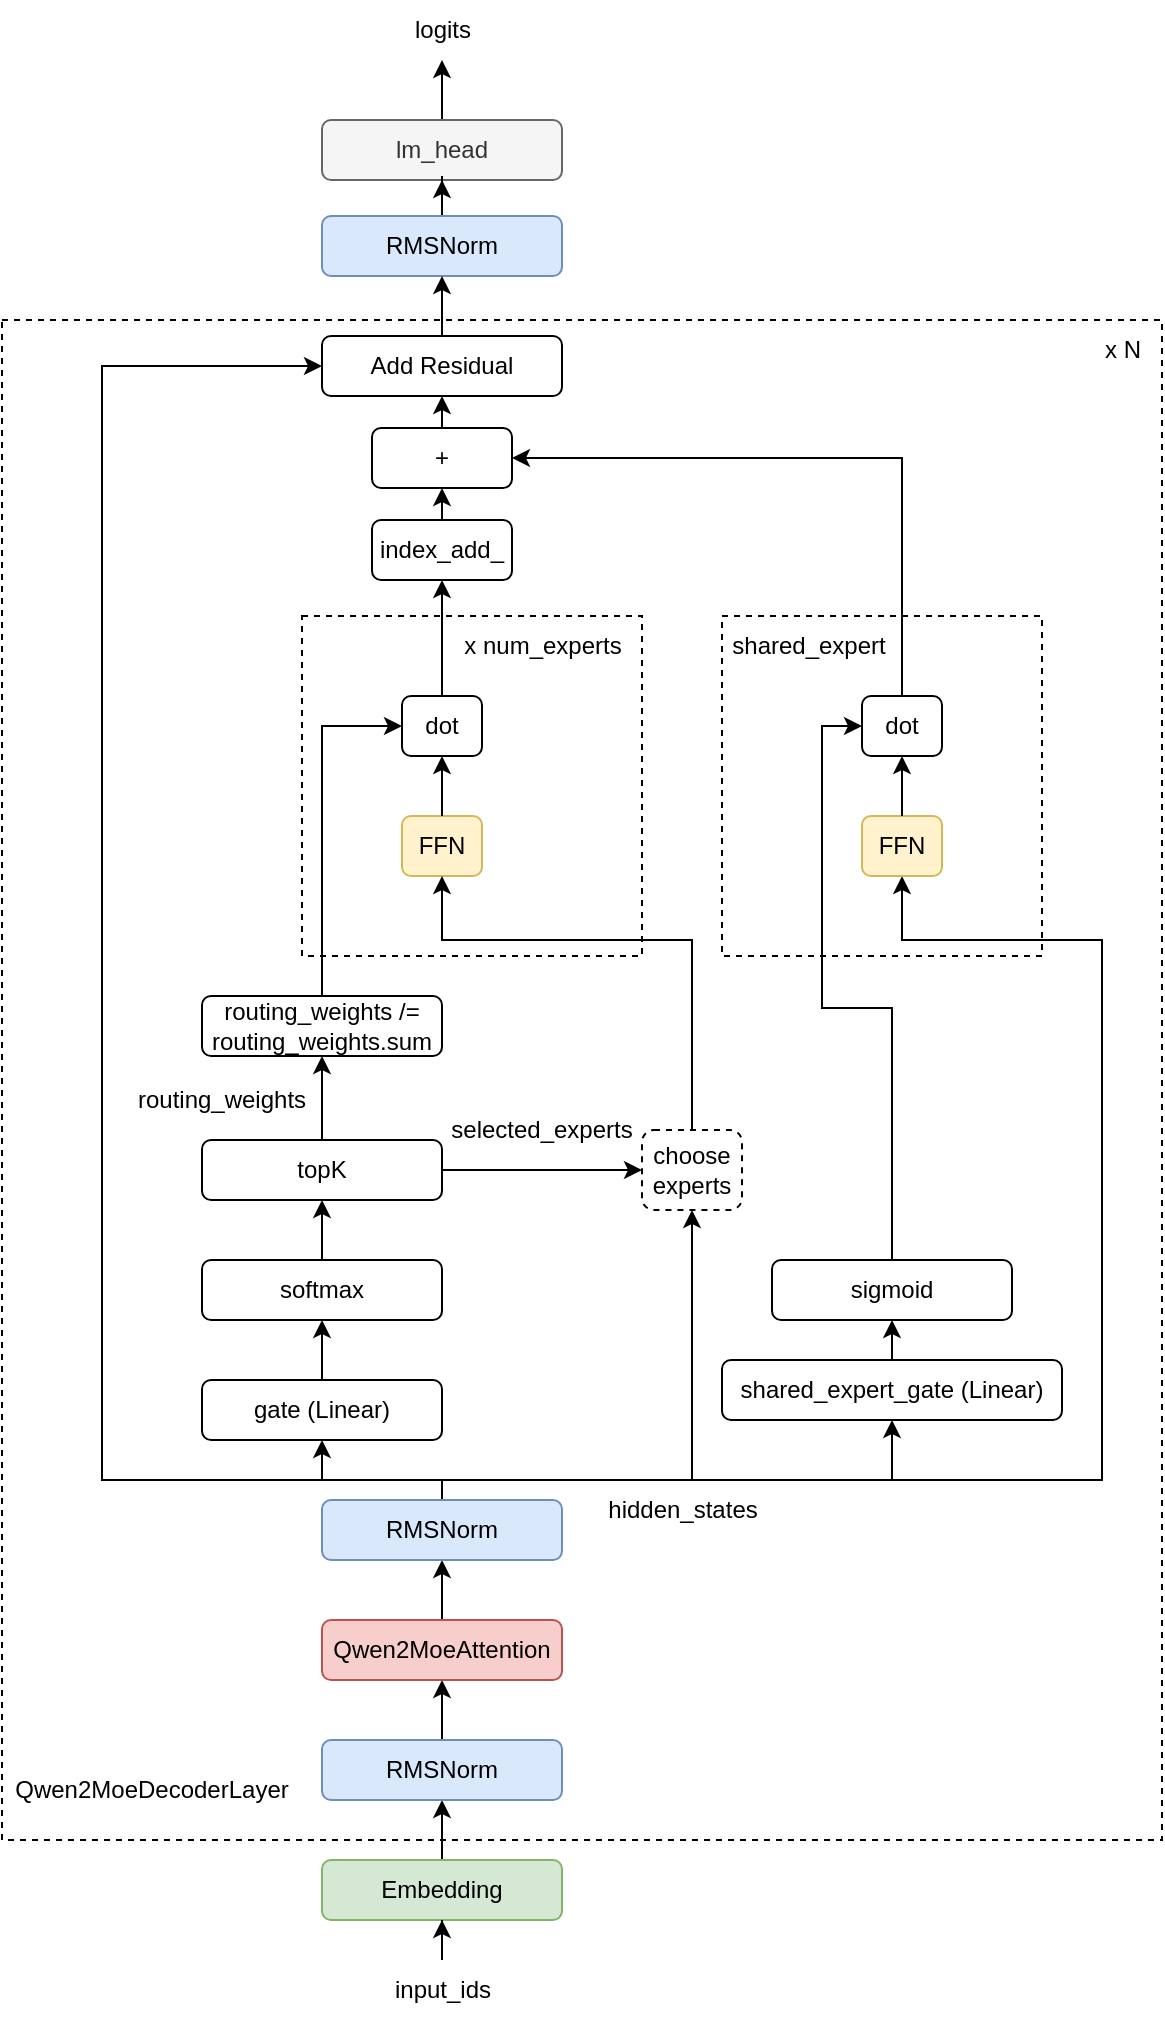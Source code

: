 <mxfile version="24.3.1" type="github">
  <diagram name="Page-1" id="l0rQaMWkcXzWaYh5zXX5">
    <mxGraphModel dx="1354" dy="771" grid="1" gridSize="10" guides="1" tooltips="1" connect="1" arrows="1" fold="1" page="1" pageScale="1" pageWidth="850" pageHeight="1100" math="0" shadow="0">
      <root>
        <mxCell id="0" />
        <mxCell id="1" parent="0" />
        <mxCell id="oq99CJUn9jh8zhmCjYO--1" value="" style="rounded=0;whiteSpace=wrap;html=1;dashed=1;" vertex="1" parent="1">
          <mxGeometry x="200" y="250" width="580" height="760" as="geometry" />
        </mxCell>
        <mxCell id="oq99CJUn9jh8zhmCjYO--95" value="" style="rounded=0;whiteSpace=wrap;html=1;dashed=1;" vertex="1" parent="1">
          <mxGeometry x="560" y="398" width="160" height="170" as="geometry" />
        </mxCell>
        <mxCell id="oq99CJUn9jh8zhmCjYO--55" value="" style="rounded=0;whiteSpace=wrap;html=1;dashed=1;" vertex="1" parent="1">
          <mxGeometry x="350" y="398" width="170" height="170" as="geometry" />
        </mxCell>
        <mxCell id="oq99CJUn9jh8zhmCjYO--2" style="edgeStyle=orthogonalEdgeStyle;rounded=0;orthogonalLoop=1;jettySize=auto;html=1;entryX=0.5;entryY=1;entryDx=0;entryDy=0;" edge="1" parent="1" source="oq99CJUn9jh8zhmCjYO--3" target="oq99CJUn9jh8zhmCjYO--12">
          <mxGeometry relative="1" as="geometry" />
        </mxCell>
        <mxCell id="oq99CJUn9jh8zhmCjYO--3" value="Embedding" style="rounded=1;whiteSpace=wrap;html=1;fillColor=#d5e8d4;strokeColor=#82b366;" vertex="1" parent="1">
          <mxGeometry x="360" y="1020" width="120" height="30" as="geometry" />
        </mxCell>
        <mxCell id="oq99CJUn9jh8zhmCjYO--4" style="edgeStyle=orthogonalEdgeStyle;rounded=0;orthogonalLoop=1;jettySize=auto;html=1;entryX=0.5;entryY=1;entryDx=0;entryDy=0;" edge="1" parent="1" source="oq99CJUn9jh8zhmCjYO--5" target="oq99CJUn9jh8zhmCjYO--3">
          <mxGeometry relative="1" as="geometry" />
        </mxCell>
        <mxCell id="oq99CJUn9jh8zhmCjYO--5" value="input_ids" style="text;html=1;align=center;verticalAlign=middle;resizable=0;points=[];autosize=1;strokeColor=none;fillColor=none;" vertex="1" parent="1">
          <mxGeometry x="385" y="1070" width="70" height="30" as="geometry" />
        </mxCell>
        <mxCell id="oq99CJUn9jh8zhmCjYO--6" style="edgeStyle=orthogonalEdgeStyle;rounded=0;orthogonalLoop=1;jettySize=auto;html=1;" edge="1" parent="1" source="oq99CJUn9jh8zhmCjYO--7" target="oq99CJUn9jh8zhmCjYO--8">
          <mxGeometry relative="1" as="geometry" />
        </mxCell>
        <mxCell id="oq99CJUn9jh8zhmCjYO--7" value="lm_head" style="rounded=1;whiteSpace=wrap;html=1;fillColor=#f5f5f5;fontColor=#333333;strokeColor=#666666;" vertex="1" parent="1">
          <mxGeometry x="360" y="150" width="120" height="30" as="geometry" />
        </mxCell>
        <mxCell id="oq99CJUn9jh8zhmCjYO--8" value="logits" style="text;html=1;align=center;verticalAlign=middle;resizable=0;points=[];autosize=1;strokeColor=none;fillColor=none;" vertex="1" parent="1">
          <mxGeometry x="395" y="90" width="50" height="30" as="geometry" />
        </mxCell>
        <mxCell id="oq99CJUn9jh8zhmCjYO--9" style="edgeStyle=orthogonalEdgeStyle;rounded=0;orthogonalLoop=1;jettySize=auto;html=1;entryX=0.5;entryY=1;entryDx=0;entryDy=0;" edge="1" parent="1" source="oq99CJUn9jh8zhmCjYO--10" target="oq99CJUn9jh8zhmCjYO--7">
          <mxGeometry relative="1" as="geometry" />
        </mxCell>
        <mxCell id="oq99CJUn9jh8zhmCjYO--10" value="RMSNorm" style="rounded=1;whiteSpace=wrap;html=1;fillColor=#dae8fc;strokeColor=#6c8ebf;" vertex="1" parent="1">
          <mxGeometry x="360" y="198" width="120" height="30" as="geometry" />
        </mxCell>
        <mxCell id="oq99CJUn9jh8zhmCjYO--11" style="edgeStyle=orthogonalEdgeStyle;rounded=0;orthogonalLoop=1;jettySize=auto;html=1;entryX=0.5;entryY=1;entryDx=0;entryDy=0;" edge="1" parent="1" source="oq99CJUn9jh8zhmCjYO--12" target="oq99CJUn9jh8zhmCjYO--14">
          <mxGeometry relative="1" as="geometry" />
        </mxCell>
        <mxCell id="oq99CJUn9jh8zhmCjYO--12" value="RMSNorm" style="rounded=1;whiteSpace=wrap;html=1;fillColor=#dae8fc;strokeColor=#6c8ebf;" vertex="1" parent="1">
          <mxGeometry x="360" y="960" width="120" height="30" as="geometry" />
        </mxCell>
        <mxCell id="oq99CJUn9jh8zhmCjYO--13" style="edgeStyle=orthogonalEdgeStyle;rounded=0;orthogonalLoop=1;jettySize=auto;html=1;entryX=0.5;entryY=1;entryDx=0;entryDy=0;" edge="1" parent="1" source="oq99CJUn9jh8zhmCjYO--14" target="oq99CJUn9jh8zhmCjYO--17">
          <mxGeometry relative="1" as="geometry" />
        </mxCell>
        <mxCell id="oq99CJUn9jh8zhmCjYO--14" value="Qwen2MoeAttention" style="rounded=1;whiteSpace=wrap;html=1;fillColor=#f8cecc;strokeColor=#b85450;" vertex="1" parent="1">
          <mxGeometry x="360" y="900" width="120" height="30" as="geometry" />
        </mxCell>
        <mxCell id="oq99CJUn9jh8zhmCjYO--15" style="edgeStyle=orthogonalEdgeStyle;rounded=0;orthogonalLoop=1;jettySize=auto;html=1;entryX=0.5;entryY=1;entryDx=0;entryDy=0;" edge="1" parent="1" source="oq99CJUn9jh8zhmCjYO--17" target="oq99CJUn9jh8zhmCjYO--19">
          <mxGeometry relative="1" as="geometry">
            <Array as="points">
              <mxPoint x="420" y="830" />
              <mxPoint x="360" y="830" />
            </Array>
          </mxGeometry>
        </mxCell>
        <mxCell id="oq99CJUn9jh8zhmCjYO--16" style="edgeStyle=orthogonalEdgeStyle;rounded=0;orthogonalLoop=1;jettySize=auto;html=1;entryX=0;entryY=0.5;entryDx=0;entryDy=0;" edge="1" parent="1" source="oq99CJUn9jh8zhmCjYO--17" target="oq99CJUn9jh8zhmCjYO--44">
          <mxGeometry relative="1" as="geometry">
            <Array as="points">
              <mxPoint x="420" y="830" />
              <mxPoint x="250" y="830" />
              <mxPoint x="250" y="273" />
            </Array>
          </mxGeometry>
        </mxCell>
        <mxCell id="oq99CJUn9jh8zhmCjYO--87" style="edgeStyle=orthogonalEdgeStyle;rounded=0;orthogonalLoop=1;jettySize=auto;html=1;exitX=0.5;exitY=0;exitDx=0;exitDy=0;entryX=0.5;entryY=1;entryDx=0;entryDy=0;" edge="1" parent="1" source="oq99CJUn9jh8zhmCjYO--17" target="oq99CJUn9jh8zhmCjYO--86">
          <mxGeometry relative="1" as="geometry">
            <Array as="points">
              <mxPoint x="420" y="830" />
              <mxPoint x="645" y="830" />
            </Array>
          </mxGeometry>
        </mxCell>
        <mxCell id="oq99CJUn9jh8zhmCjYO--90" style="edgeStyle=orthogonalEdgeStyle;rounded=0;orthogonalLoop=1;jettySize=auto;html=1;exitX=0.5;exitY=0;exitDx=0;exitDy=0;entryX=0.5;entryY=1;entryDx=0;entryDy=0;" edge="1" parent="1" source="oq99CJUn9jh8zhmCjYO--17" target="oq99CJUn9jh8zhmCjYO--75">
          <mxGeometry relative="1" as="geometry">
            <Array as="points">
              <mxPoint x="420" y="830" />
              <mxPoint x="545" y="830" />
            </Array>
          </mxGeometry>
        </mxCell>
        <mxCell id="oq99CJUn9jh8zhmCjYO--94" style="edgeStyle=orthogonalEdgeStyle;rounded=0;orthogonalLoop=1;jettySize=auto;html=1;exitX=0.5;exitY=0;exitDx=0;exitDy=0;entryX=0.5;entryY=1;entryDx=0;entryDy=0;" edge="1" parent="1" source="oq99CJUn9jh8zhmCjYO--17" target="oq99CJUn9jh8zhmCjYO--79">
          <mxGeometry relative="1" as="geometry">
            <Array as="points">
              <mxPoint x="420" y="830" />
              <mxPoint x="750" y="830" />
              <mxPoint x="750" y="560" />
              <mxPoint x="650" y="560" />
            </Array>
          </mxGeometry>
        </mxCell>
        <mxCell id="oq99CJUn9jh8zhmCjYO--17" value="RMSNorm" style="rounded=1;whiteSpace=wrap;html=1;fillColor=#dae8fc;strokeColor=#6c8ebf;" vertex="1" parent="1">
          <mxGeometry x="360" y="840" width="120" height="30" as="geometry" />
        </mxCell>
        <mxCell id="oq99CJUn9jh8zhmCjYO--18" style="edgeStyle=orthogonalEdgeStyle;rounded=0;orthogonalLoop=1;jettySize=auto;html=1;entryX=0.5;entryY=1;entryDx=0;entryDy=0;" edge="1" parent="1" source="oq99CJUn9jh8zhmCjYO--19" target="oq99CJUn9jh8zhmCjYO--21">
          <mxGeometry relative="1" as="geometry" />
        </mxCell>
        <mxCell id="oq99CJUn9jh8zhmCjYO--19" value="gate&amp;nbsp;(Linear)" style="rounded=1;whiteSpace=wrap;html=1;" vertex="1" parent="1">
          <mxGeometry x="300" y="780" width="120" height="30" as="geometry" />
        </mxCell>
        <mxCell id="oq99CJUn9jh8zhmCjYO--20" style="edgeStyle=orthogonalEdgeStyle;rounded=0;orthogonalLoop=1;jettySize=auto;html=1;entryX=0.5;entryY=1;entryDx=0;entryDy=0;" edge="1" parent="1" source="oq99CJUn9jh8zhmCjYO--21" target="oq99CJUn9jh8zhmCjYO--36">
          <mxGeometry relative="1" as="geometry" />
        </mxCell>
        <mxCell id="oq99CJUn9jh8zhmCjYO--21" value="softmax" style="rounded=1;whiteSpace=wrap;html=1;" vertex="1" parent="1">
          <mxGeometry x="300" y="720" width="120" height="30" as="geometry" />
        </mxCell>
        <mxCell id="oq99CJUn9jh8zhmCjYO--71" style="edgeStyle=orthogonalEdgeStyle;rounded=0;orthogonalLoop=1;jettySize=auto;html=1;exitX=0.5;exitY=0;exitDx=0;exitDy=0;entryX=0;entryY=0.5;entryDx=0;entryDy=0;" edge="1" parent="1" source="oq99CJUn9jh8zhmCjYO--28" target="oq99CJUn9jh8zhmCjYO--63">
          <mxGeometry relative="1" as="geometry">
            <Array as="points">
              <mxPoint x="360" y="453" />
            </Array>
          </mxGeometry>
        </mxCell>
        <mxCell id="oq99CJUn9jh8zhmCjYO--28" value="routing_weights /= routing_weights.sum" style="rounded=1;whiteSpace=wrap;html=1;" vertex="1" parent="1">
          <mxGeometry x="300" y="588" width="120" height="30" as="geometry" />
        </mxCell>
        <mxCell id="oq99CJUn9jh8zhmCjYO--35" style="edgeStyle=orthogonalEdgeStyle;rounded=0;orthogonalLoop=1;jettySize=auto;html=1;entryX=0.5;entryY=1;entryDx=0;entryDy=0;" edge="1" parent="1" source="oq99CJUn9jh8zhmCjYO--36" target="oq99CJUn9jh8zhmCjYO--28">
          <mxGeometry relative="1" as="geometry" />
        </mxCell>
        <mxCell id="oq99CJUn9jh8zhmCjYO--85" style="edgeStyle=orthogonalEdgeStyle;rounded=0;orthogonalLoop=1;jettySize=auto;html=1;exitX=1;exitY=0.5;exitDx=0;exitDy=0;entryX=0;entryY=0.5;entryDx=0;entryDy=0;" edge="1" parent="1" source="oq99CJUn9jh8zhmCjYO--36" target="oq99CJUn9jh8zhmCjYO--75">
          <mxGeometry relative="1" as="geometry" />
        </mxCell>
        <mxCell id="oq99CJUn9jh8zhmCjYO--36" value="topK" style="rounded=1;whiteSpace=wrap;html=1;" vertex="1" parent="1">
          <mxGeometry x="300" y="660" width="120" height="30" as="geometry" />
        </mxCell>
        <mxCell id="oq99CJUn9jh8zhmCjYO--99" style="edgeStyle=orthogonalEdgeStyle;rounded=0;orthogonalLoop=1;jettySize=auto;html=1;exitX=0.5;exitY=0;exitDx=0;exitDy=0;entryX=0.5;entryY=1;entryDx=0;entryDy=0;" edge="1" parent="1" source="oq99CJUn9jh8zhmCjYO--42" target="oq99CJUn9jh8zhmCjYO--97">
          <mxGeometry relative="1" as="geometry" />
        </mxCell>
        <mxCell id="oq99CJUn9jh8zhmCjYO--42" value="index_add_" style="rounded=1;whiteSpace=wrap;html=1;" vertex="1" parent="1">
          <mxGeometry x="385" y="350" width="70" height="30" as="geometry" />
        </mxCell>
        <mxCell id="oq99CJUn9jh8zhmCjYO--43" style="edgeStyle=orthogonalEdgeStyle;rounded=0;orthogonalLoop=1;jettySize=auto;html=1;entryX=0.5;entryY=1;entryDx=0;entryDy=0;" edge="1" parent="1" source="oq99CJUn9jh8zhmCjYO--44" target="oq99CJUn9jh8zhmCjYO--10">
          <mxGeometry relative="1" as="geometry" />
        </mxCell>
        <mxCell id="oq99CJUn9jh8zhmCjYO--44" value="Add Residual" style="rounded=1;whiteSpace=wrap;html=1;" vertex="1" parent="1">
          <mxGeometry x="360" y="258" width="120" height="30" as="geometry" />
        </mxCell>
        <mxCell id="oq99CJUn9jh8zhmCjYO--45" value="x N" style="text;html=1;align=center;verticalAlign=middle;resizable=0;points=[];autosize=1;strokeColor=none;fillColor=none;" vertex="1" parent="1">
          <mxGeometry x="740" y="250" width="40" height="30" as="geometry" />
        </mxCell>
        <mxCell id="oq99CJUn9jh8zhmCjYO--47" value="hidden_states" style="text;html=1;align=center;verticalAlign=middle;resizable=0;points=[];autosize=1;strokeColor=none;fillColor=none;" vertex="1" parent="1">
          <mxGeometry x="490" y="830" width="100" height="30" as="geometry" />
        </mxCell>
        <mxCell id="oq99CJUn9jh8zhmCjYO--48" value="Qwen2MoeDecoderLayer" style="text;html=1;align=center;verticalAlign=middle;whiteSpace=wrap;rounded=0;" vertex="1" parent="1">
          <mxGeometry x="220" y="970" width="110" height="30" as="geometry" />
        </mxCell>
        <mxCell id="oq99CJUn9jh8zhmCjYO--56" value="FFN" style="rounded=1;whiteSpace=wrap;html=1;fillColor=#fff2cc;strokeColor=#d6b656;" vertex="1" parent="1">
          <mxGeometry x="400" y="498" width="40" height="30" as="geometry" />
        </mxCell>
        <mxCell id="oq99CJUn9jh8zhmCjYO--57" style="edgeStyle=orthogonalEdgeStyle;rounded=0;orthogonalLoop=1;jettySize=auto;html=1;entryX=0.5;entryY=1;entryDx=0;entryDy=0;exitX=0.5;exitY=0;exitDx=0;exitDy=0;" edge="1" parent="1" source="oq99CJUn9jh8zhmCjYO--56" target="oq99CJUn9jh8zhmCjYO--63">
          <mxGeometry relative="1" as="geometry">
            <mxPoint x="400" y="368" as="sourcePoint" />
          </mxGeometry>
        </mxCell>
        <mxCell id="oq99CJUn9jh8zhmCjYO--70" style="edgeStyle=orthogonalEdgeStyle;rounded=0;orthogonalLoop=1;jettySize=auto;html=1;exitX=0.5;exitY=0;exitDx=0;exitDy=0;entryX=0.5;entryY=1;entryDx=0;entryDy=0;" edge="1" parent="1" source="oq99CJUn9jh8zhmCjYO--63" target="oq99CJUn9jh8zhmCjYO--42">
          <mxGeometry relative="1" as="geometry" />
        </mxCell>
        <mxCell id="oq99CJUn9jh8zhmCjYO--63" value="dot" style="rounded=1;whiteSpace=wrap;html=1;" vertex="1" parent="1">
          <mxGeometry x="400" y="438" width="40" height="30" as="geometry" />
        </mxCell>
        <mxCell id="oq99CJUn9jh8zhmCjYO--66" value="x num_experts" style="text;html=1;align=center;verticalAlign=middle;resizable=0;points=[];autosize=1;strokeColor=none;fillColor=none;" vertex="1" parent="1">
          <mxGeometry x="420" y="398" width="100" height="30" as="geometry" />
        </mxCell>
        <mxCell id="oq99CJUn9jh8zhmCjYO--77" style="edgeStyle=orthogonalEdgeStyle;rounded=0;orthogonalLoop=1;jettySize=auto;html=1;exitX=0.5;exitY=0;exitDx=0;exitDy=0;entryX=0.5;entryY=1;entryDx=0;entryDy=0;" edge="1" parent="1" source="oq99CJUn9jh8zhmCjYO--75" target="oq99CJUn9jh8zhmCjYO--56">
          <mxGeometry relative="1" as="geometry">
            <Array as="points">
              <mxPoint x="545" y="560" />
              <mxPoint x="420" y="560" />
            </Array>
          </mxGeometry>
        </mxCell>
        <mxCell id="oq99CJUn9jh8zhmCjYO--75" value="choose experts" style="rounded=1;whiteSpace=wrap;html=1;dashed=1;" vertex="1" parent="1">
          <mxGeometry x="520" y="655" width="50" height="40" as="geometry" />
        </mxCell>
        <mxCell id="oq99CJUn9jh8zhmCjYO--79" value="FFN" style="rounded=1;whiteSpace=wrap;html=1;fillColor=#fff2cc;strokeColor=#d6b656;" vertex="1" parent="1">
          <mxGeometry x="630" y="498" width="40" height="30" as="geometry" />
        </mxCell>
        <mxCell id="oq99CJUn9jh8zhmCjYO--80" style="edgeStyle=orthogonalEdgeStyle;rounded=0;orthogonalLoop=1;jettySize=auto;html=1;entryX=0.5;entryY=1;entryDx=0;entryDy=0;exitX=0.5;exitY=0;exitDx=0;exitDy=0;" edge="1" parent="1" source="oq99CJUn9jh8zhmCjYO--79" target="oq99CJUn9jh8zhmCjYO--81">
          <mxGeometry relative="1" as="geometry">
            <mxPoint x="630" y="368" as="sourcePoint" />
          </mxGeometry>
        </mxCell>
        <mxCell id="oq99CJUn9jh8zhmCjYO--101" style="edgeStyle=orthogonalEdgeStyle;rounded=0;orthogonalLoop=1;jettySize=auto;html=1;exitX=0.5;exitY=0;exitDx=0;exitDy=0;entryX=1;entryY=0.5;entryDx=0;entryDy=0;" edge="1" parent="1" source="oq99CJUn9jh8zhmCjYO--81" target="oq99CJUn9jh8zhmCjYO--97">
          <mxGeometry relative="1" as="geometry" />
        </mxCell>
        <mxCell id="oq99CJUn9jh8zhmCjYO--81" value="dot" style="rounded=1;whiteSpace=wrap;html=1;" vertex="1" parent="1">
          <mxGeometry x="630" y="438" width="40" height="30" as="geometry" />
        </mxCell>
        <mxCell id="oq99CJUn9jh8zhmCjYO--89" style="edgeStyle=orthogonalEdgeStyle;rounded=0;orthogonalLoop=1;jettySize=auto;html=1;exitX=0.5;exitY=0;exitDx=0;exitDy=0;entryX=0.5;entryY=1;entryDx=0;entryDy=0;" edge="1" parent="1" source="oq99CJUn9jh8zhmCjYO--86" target="oq99CJUn9jh8zhmCjYO--88">
          <mxGeometry relative="1" as="geometry" />
        </mxCell>
        <mxCell id="oq99CJUn9jh8zhmCjYO--86" value="shared_expert_gate&amp;nbsp;(Linear)" style="rounded=1;whiteSpace=wrap;html=1;" vertex="1" parent="1">
          <mxGeometry x="560" y="770" width="170" height="30" as="geometry" />
        </mxCell>
        <mxCell id="oq99CJUn9jh8zhmCjYO--93" style="edgeStyle=orthogonalEdgeStyle;rounded=0;orthogonalLoop=1;jettySize=auto;html=1;exitX=0.5;exitY=0;exitDx=0;exitDy=0;entryX=0;entryY=0.5;entryDx=0;entryDy=0;" edge="1" parent="1" source="oq99CJUn9jh8zhmCjYO--88" target="oq99CJUn9jh8zhmCjYO--81">
          <mxGeometry relative="1" as="geometry" />
        </mxCell>
        <mxCell id="oq99CJUn9jh8zhmCjYO--88" value="sigmoid" style="rounded=1;whiteSpace=wrap;html=1;" vertex="1" parent="1">
          <mxGeometry x="585" y="720" width="120" height="30" as="geometry" />
        </mxCell>
        <mxCell id="oq99CJUn9jh8zhmCjYO--91" value="routing_weights" style="text;html=1;align=center;verticalAlign=middle;whiteSpace=wrap;rounded=0;" vertex="1" parent="1">
          <mxGeometry x="280" y="625" width="60" height="30" as="geometry" />
        </mxCell>
        <mxCell id="oq99CJUn9jh8zhmCjYO--92" value="selected_experts" style="text;html=1;align=center;verticalAlign=middle;whiteSpace=wrap;rounded=0;" vertex="1" parent="1">
          <mxGeometry x="445" y="640" width="50" height="30" as="geometry" />
        </mxCell>
        <mxCell id="oq99CJUn9jh8zhmCjYO--96" value="shared_expert" style="text;html=1;align=center;verticalAlign=middle;resizable=0;points=[];autosize=1;strokeColor=none;fillColor=none;" vertex="1" parent="1">
          <mxGeometry x="553" y="398" width="100" height="30" as="geometry" />
        </mxCell>
        <mxCell id="oq99CJUn9jh8zhmCjYO--100" style="edgeStyle=orthogonalEdgeStyle;rounded=0;orthogonalLoop=1;jettySize=auto;html=1;exitX=0.5;exitY=0;exitDx=0;exitDy=0;entryX=0.5;entryY=1;entryDx=0;entryDy=0;" edge="1" parent="1" source="oq99CJUn9jh8zhmCjYO--97" target="oq99CJUn9jh8zhmCjYO--44">
          <mxGeometry relative="1" as="geometry" />
        </mxCell>
        <mxCell id="oq99CJUn9jh8zhmCjYO--97" value="+" style="rounded=1;whiteSpace=wrap;html=1;" vertex="1" parent="1">
          <mxGeometry x="385" y="304" width="70" height="30" as="geometry" />
        </mxCell>
      </root>
    </mxGraphModel>
  </diagram>
</mxfile>
